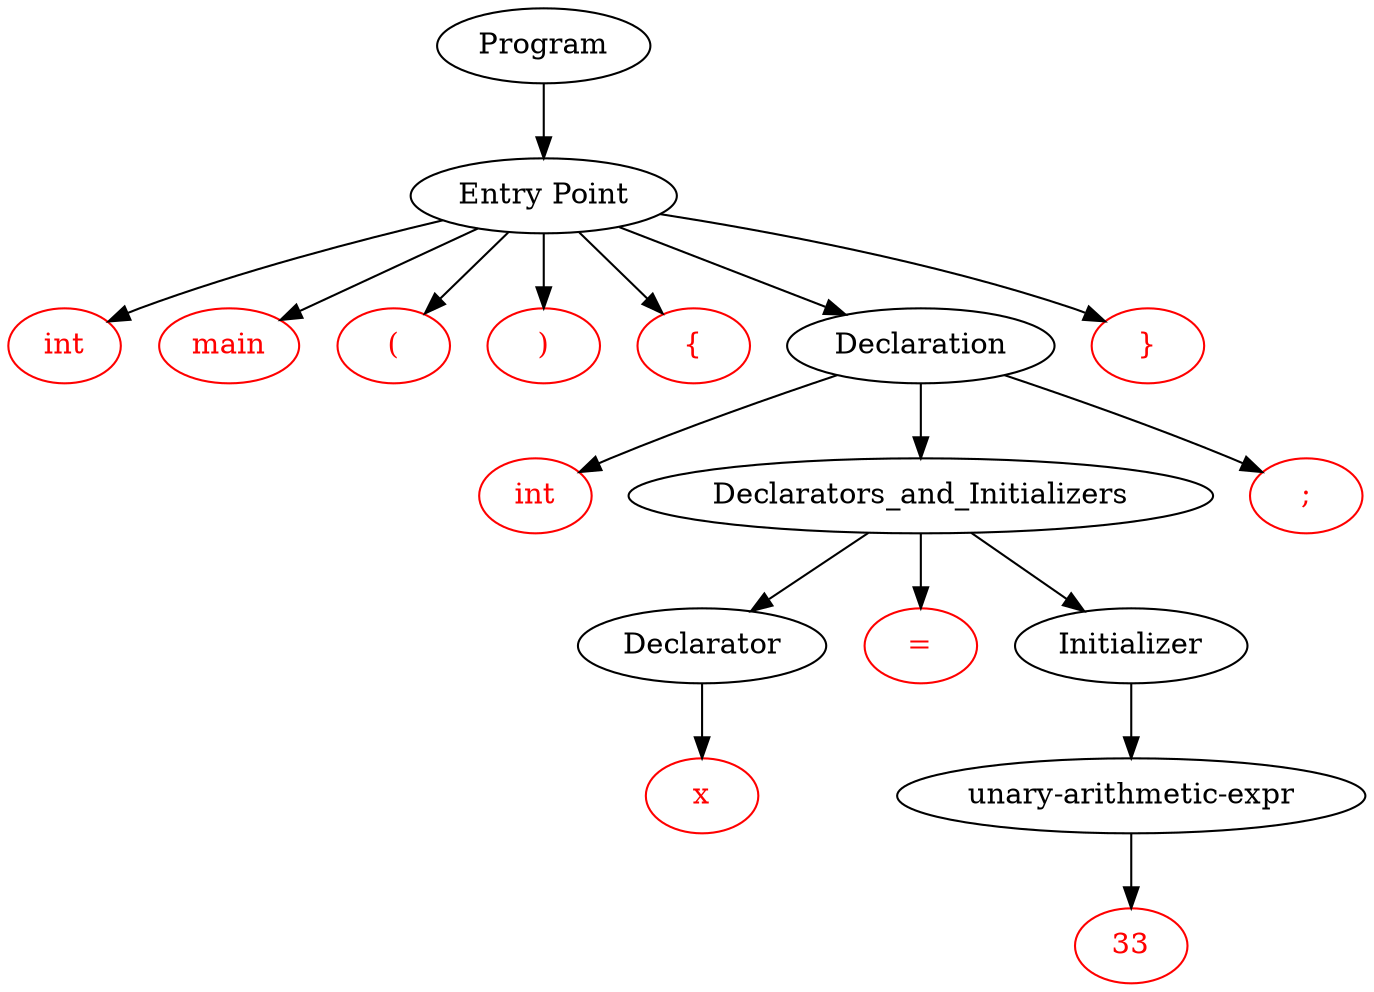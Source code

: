 digraph G {
  "Program_0" [label="Program"];
  "Program_0" -> "Entry Point_1";
  "Entry Point_1" [label="Entry Point"];
  "Entry Point_1" -> "int_2";
  "int_2" [label="int"][fontcolor="red"][color="red"];
  "Entry Point_1" -> "main_3";
  "main_3" [label="main"][fontcolor="red"][color="red"];
  "Entry Point_1" -> "(_4";
  "(_4" [label="("][fontcolor="red"][color="red"];
  "Entry Point_1" -> ")_5";
  ")_5" [label=")"][fontcolor="red"][color="red"];
  "Entry Point_1" -> "{_6";
  "{_6" [label="{"][fontcolor="red"][color="red"];
  "Entry Point_1" -> "Declaration_7";
  "Declaration_7" [label="Declaration"];
  "Declaration_7" -> "int_8";
  "int_8" [label="int"][fontcolor="red"][color="red"];
  "Declaration_7" -> "Declarators_and_Initializers_9";
  "Declarators_and_Initializers_9" [label="Declarators_and_Initializers"];
  "Declarators_and_Initializers_9" -> "Declarator_10";
  "Declarator_10" [label="Declarator"];
  "Declarator_10" -> "x_11";
  "x_11" [label="x"][fontcolor="red"][color="red"];
  "Declarators_and_Initializers_9" -> "=_12";
  "=_12" [label="="][fontcolor="red"][color="red"];
  "Declarators_and_Initializers_9" -> "Initializer_13";
  "Initializer_13" [label="Initializer"];
  "Initializer_13" -> "unary-arithmetic-expr_14";
  "unary-arithmetic-expr_14" [label="unary-arithmetic-expr"];
  "unary-arithmetic-expr_14" -> "33_15";
  "33_15" [label="33"][fontcolor="red"][color="red"];
  "Declaration_7" -> ";_16";
  ";_16" [label=";"][fontcolor="red"][color="red"];
  "Entry Point_1" -> "}_17";
  "}_17" [label="}"][fontcolor="red"][color="red"];
}